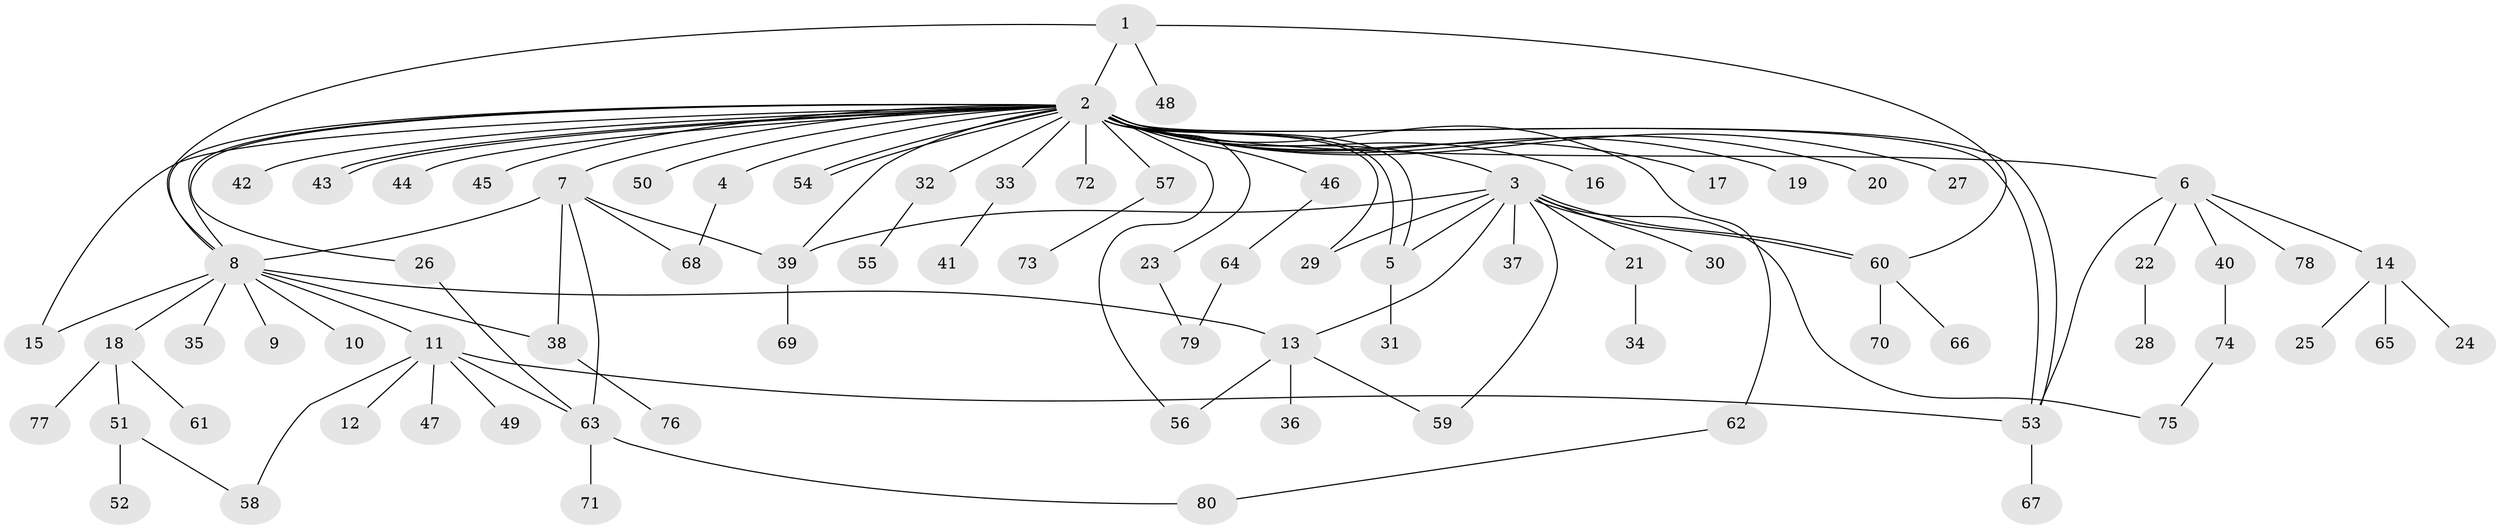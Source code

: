 // coarse degree distribution, {1: 0.875, 9: 0.041666666666666664, 14: 0.041666666666666664, 2: 0.041666666666666664}
// Generated by graph-tools (version 1.1) at 2025/52/03/04/25 21:52:04]
// undirected, 80 vertices, 106 edges
graph export_dot {
graph [start="1"]
  node [color=gray90,style=filled];
  1;
  2;
  3;
  4;
  5;
  6;
  7;
  8;
  9;
  10;
  11;
  12;
  13;
  14;
  15;
  16;
  17;
  18;
  19;
  20;
  21;
  22;
  23;
  24;
  25;
  26;
  27;
  28;
  29;
  30;
  31;
  32;
  33;
  34;
  35;
  36;
  37;
  38;
  39;
  40;
  41;
  42;
  43;
  44;
  45;
  46;
  47;
  48;
  49;
  50;
  51;
  52;
  53;
  54;
  55;
  56;
  57;
  58;
  59;
  60;
  61;
  62;
  63;
  64;
  65;
  66;
  67;
  68;
  69;
  70;
  71;
  72;
  73;
  74;
  75;
  76;
  77;
  78;
  79;
  80;
  1 -- 2;
  1 -- 8;
  1 -- 48;
  1 -- 60;
  2 -- 3;
  2 -- 4;
  2 -- 5;
  2 -- 5;
  2 -- 6;
  2 -- 7;
  2 -- 8;
  2 -- 8;
  2 -- 15;
  2 -- 16;
  2 -- 17;
  2 -- 19;
  2 -- 20;
  2 -- 23;
  2 -- 26;
  2 -- 27;
  2 -- 29;
  2 -- 32;
  2 -- 33;
  2 -- 39;
  2 -- 42;
  2 -- 43;
  2 -- 43;
  2 -- 44;
  2 -- 45;
  2 -- 46;
  2 -- 50;
  2 -- 53;
  2 -- 53;
  2 -- 54;
  2 -- 54;
  2 -- 56;
  2 -- 57;
  2 -- 62;
  2 -- 72;
  3 -- 5;
  3 -- 13;
  3 -- 21;
  3 -- 29;
  3 -- 30;
  3 -- 37;
  3 -- 39;
  3 -- 59;
  3 -- 60;
  3 -- 60;
  3 -- 75;
  4 -- 68;
  5 -- 31;
  6 -- 14;
  6 -- 22;
  6 -- 40;
  6 -- 53;
  6 -- 78;
  7 -- 8;
  7 -- 38;
  7 -- 39;
  7 -- 63;
  7 -- 68;
  8 -- 9;
  8 -- 10;
  8 -- 11;
  8 -- 13;
  8 -- 15;
  8 -- 18;
  8 -- 35;
  8 -- 38;
  11 -- 12;
  11 -- 47;
  11 -- 49;
  11 -- 53;
  11 -- 58;
  11 -- 63;
  13 -- 36;
  13 -- 56;
  13 -- 59;
  14 -- 24;
  14 -- 25;
  14 -- 65;
  18 -- 51;
  18 -- 61;
  18 -- 77;
  21 -- 34;
  22 -- 28;
  23 -- 79;
  26 -- 63;
  32 -- 55;
  33 -- 41;
  38 -- 76;
  39 -- 69;
  40 -- 74;
  46 -- 64;
  51 -- 52;
  51 -- 58;
  53 -- 67;
  57 -- 73;
  60 -- 66;
  60 -- 70;
  62 -- 80;
  63 -- 71;
  63 -- 80;
  64 -- 79;
  74 -- 75;
}
